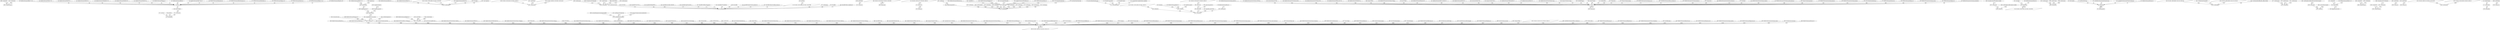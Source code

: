 digraph G {
  3089 [ label="3089: /usr/bin/dash" shape="box" ];
  3092 [ label="3092: /usr/bin/run-parts" shape="box" ];
  117 [ label="117: /usr/bin/curl" shape="box" ];
  149 [ label="149: /var/www/html/t" shape="ellipse" ];
  1895 [ label="1895: /lib/x86_64-linux-gnu/libaudit.so.1" shape="ellipse" ];
  3296 [ label="3296: /usr/sbin/sshd" shape="box" ];
  1896 [ label="1896: /lib/x86_64-linux-gnu/libpam.so.0" shape="ellipse" ];
  3224 [ label="3224: /lib/x86_64-linux-gnu/libssl.so.3" shape="ellipse" ];
  3239 [ label="3239: /usr/bin/wget" shape="box" ];
  1924 [ label="1924: /etc/nsswitch.conf" shape="ellipse" ];
  3401 [ label="3401: /usr/bin/scp" shape="box" ];
  1956 [ label="1956: /etc/pam.d/common-password" shape="ellipse" ];
  1890 [ label="1890: 192.168.1.131/32:41252->192.168.1.128/32:22" shape="parallelogram" ];
  1891 [ label="1891: /usr/sbin/sshd" shape="box" ];
  3339 [ label="3339: /usr/bin/uname" shape="box" ];
  3333 [ label="3333: /usr/bin/dash" shape="box" ];
  328 [ label="328: /usr/bin/locale-check" shape="box" ];
  323 [ label="323: /usr/bin/bash" shape="box" ];
  349 [ label="349: /root/.bashrc" shape="ellipse" ];
  3108 [ label="3108: /usr/bin/dash" shape="box" ];
  3110 [ label="3110: /usr/bin/cat" shape="box" ];
  3398 [ label="3398: 192.168.1.128/32:22->192.168.1.131/32:51174" shape="parallelogram" ];
  389 [ label="389: 192.168.1.131/32:34156->192.168.1.123/32:9001" shape="parallelogram" ];
  388 [ label="388: /usr/bin/wget" shape="box" ];
  513 [ label="513: 192.168.1.131/32:51174->192.168.1.128/32:22" shape="parallelogram" ];
  512 [ label="512: /usr/bin/ssh" shape="box" ];
  1964 [ label="1964: /lib/x86_64-linux-gnu/libnss_systemd.so.2" shape="ellipse" ];
  2779 [ label="2779: /usr/share/locale/locale.alias" shape="ellipse" ];
  3250 [ label="3250: /usr/bin/gpg" shape="box" ];
  3161 [ label="3161: /usr/bin/bash" shape="box" ];
  2898 [ label="2898: /lib/x86_64-linux-gnu/libtinfo.so.6" shape="ellipse" ];
  3400 [ label="3400: /usr/bin/bash" shape="box" ];
  1979 [ label="1979: /etc/security/capability.conf" shape="ellipse" ];
  3200 [ label="3200: /usr/bin/ping" shape="box" ];
  213 [ label="213: /proc/sys/kernel/ngroups_max" shape="ellipse" ];
  212 [ label="212: /usr/local/bin/bash" shape="box" ];
  346 [ label="346: /etc/profile.d/vte-2.91.sh" shape="ellipse" ];
  129 [ label="129: /lib/x86_64-linux-gnu/liblber-2.5.so.0" shape="ellipse" ];
  385 [ label="385: /usr/bin/mawk" shape="box" ];
  382 [ label="382: /usr/bin/bash" shape="box" ];
  261 [ label="261: /lib/x86_64-linux-gnu/security/pam_permit.so" shape="ellipse" ];
  289 [ label="289: /usr/bin/su" shape="box" ];
  332 [ label="332: /etc/profile.d/debuginfod.sh" shape="ellipse" ];
  144 [ label="144: /lib/x86_64-linux-gnu/libtasn1.so.6" shape="ellipse" ];
  275 [ label="275: /lib/x86_64-linux-gnu/security/pam_systemd.so" shape="ellipse" ];
  130 [ label="130: /lib/x86_64-linux-gnu/libzstd.so.1" shape="ellipse" ];
  1949 [ label="1949: /lib/x86_64-linux-gnu/security/pam_umask.so" shape="ellipse" ];
  3288 [ label="3288: /usr/bin/realpath" shape="box" ];
  2495 [ label="2495: /etc/update-motd.d/90-updates-available" shape="ellipse" ];
  3347 [ label="3347: /usr/bin/dash" shape="box" ];
  2466 [ label="2466: /etc/update-motd.d/00-header" shape="ellipse" ];
  283 [ label="283: /etc/security/pam_env.conf" shape="ellipse" ];
  3225 [ label="3225: /lib/x86_64-linux-gnu/libpsl.so.5" shape="ellipse" ];
  1910 [ label="1910: /lib/x86_64-linux-gnu/liblz4.so.1" shape="ellipse" ];
  202 [ label="202: /usr/bin/ls" shape="box" ];
  195 [ label="195: /usr/bin/bash" shape="box" ];
  1897 [ label="1897: /lib/x86_64-linux-gnu/libsystemd.so.0" shape="ellipse" ];
  1950 [ label="1950: /lib/x86_64-linux-gnu/security/pam_systemd.so" shape="ellipse" ];
  294 [ label="294: /lib/x86_64-linux-gnu/security/pam_mail.so" shape="ellipse" ];
  3280 [ label="3280: /tmp/john/john.conf" shape="ellipse" ];
  3290 [ label="3290: /tmp/john/john" shape="box" ];
  2060 [ label="2060: /sys/module/apparmor/parameters/enabled" shape="ellipse" ];
  2150 [ label="2150: /usr/lib/systemd/systemd" shape="box" ];
  1923 [ label="1923: /etc/gai.conf" shape="ellipse" ];
  1898 [ label="1898: /lib/x86_64-linux-gnu/libcrypto.so.3" shape="ellipse" ];
  3165 [ label="3165: /usr/bin/ping" shape="box" ];
  361 [ label="361: /etc/wgetrc" shape="ellipse" ];
  359 [ label="359: /usr/bin/wget" shape="box" ];
  1940 [ label="1940: /lib/x86_64-linux-gnu/security/pam_permit.so" shape="ellipse" ];
  345 [ label="345: /etc/profile.d/im-config_wayland.sh" shape="ellipse" ];
  3254 [ label="3254: /lib/x86_64-linux-gnu/libassuan.so.0" shape="ellipse" ];
  1968 [ label="1968: /etc/localtime" shape="ellipse" ];
  254 [ label="254: /lib/x86_64-linux-gnu/security/pam_env.so" shape="ellipse" ];
  2155 [ label="2155: /usr/lib/pam.d/systemd-user" shape="ellipse" ];
  1941 [ label="1941: /lib/x86_64-linux-gnu/security/pam_cap.so" shape="ellipse" ];
  276 [ label="276: /lib/x86_64-linux-gnu/libpam_misc.so.0" shape="ellipse" ];
  1911 [ label="1911: /lib/x86_64-linux-gnu/libcap.so.2" shape="ellipse" ];
  1981 [ label="1981: /proc/self/loginuid" shape="ellipse" ];
  1908 [ label="1908: /lib/x86_64-linux-gnu/liblzma.so.5" shape="ellipse" ];
  2917 [ label="2917: /usr/bin/bash" shape="box" ];
  404 [ label="404: /usr/bin/ssh" shape="box" ];
  3337 [ label="3337: /usr/bin/uname" shape="box" ];
  1917 [ label="1917: /lib/x86_64-linux-gnu/libresolv.so.2" shape="ellipse" ];
  207 [ label="207: /usr/bin/bash" shape="box" ];
  329 [ label="329: /etc/profile.d/apps-bin-path.sh" shape="ellipse" ];
  3100 [ label="3100: /usr/bin/uname" shape="box" ];
  3094 [ label="3094: /usr/bin/dash" shape="box" ];
  2479 [ label="2479: /run/motd.dynamic.new" shape="ellipse" ];
  98 [ label="98: /usr/bin/perl" shape="box" ];
  95 [ label="95: /usr/sbin/apache2" shape="box" ];
  1929 [ label="1929: /etc/ssh/ssh_host_ecdsa_key.pub" shape="ellipse" ];
  250 [ label="250: /etc/group" shape="ellipse" ];
  518 [ label="518: /usr/bin/tar" shape="box" ];
  3102 [ label="3102: /usr/bin/dash" shape="box" ];
  331 [ label="331: /etc/profile.d/cedilla-portuguese.sh" shape="ellipse" ];
  238 [ label="238: /lib/x86_64-linux-gnu/libaudit.so.1" shape="ellipse" ];
  268 [ label="268: /etc/pam.d/other" shape="ellipse" ];
  292 [ label="292: /lib/x86_64-linux-gnu/security/pam_rootok.so" shape="ellipse" ];
  1935 [ label="1935: /etc/pam.d/sshd" shape="ellipse" ];
  3230 [ label="3230: 192.168.1.128/32:48216->162.125.3.18/32:443" shape="parallelogram" ];
  3222 [ label="3222: /usr/bin/wget" shape="box" ];
  2859 [ label="2859: /etc/default/locale" shape="ellipse" ];
  1889 [ label="1889: /usr/sbin/sshd" shape="box" ];
  3240 [ label="3240: 192.168.1.128/32:43026->192.168.1.123/32:9001" shape="parallelogram" ];
  281 [ label="281: /proc/1/limits" shape="ellipse" ];
  240 [ label="240: /lib/x86_64-linux-gnu/libcap-ng.so.0" shape="ellipse" ];
  1983 [ label="1983: /proc/sys/kernel/random/boot_id" shape="ellipse" ];
  2919 [ label="2919: /root/.bashrc" shape="ellipse" ];
  2477 [ label="2477: /usr/bin/uname" shape="box" ];
  2467 [ label="2467: /usr/bin/dash" shape="box" ];
  251 [ label="251: /lib/x86_64-linux-gnu/libnss_systemd.so.2" shape="ellipse" ];
  1933 [ label="1933: /etc/hosts.deny" shape="ellipse" ];
  1955 [ label="1955: /lib/x86_64-linux-gnu/security/pam_env.so" shape="ellipse" ];
  3291 [ label="3291: /tmp/john/password_crack.txt" shape="ellipse" ];
  3241 [ label="3241: /tmp/libfoo.so" shape="ellipse" ];
  1902 [ label="1902: /lib/x86_64-linux-gnu/libgssapi_krb5.so.2" shape="ellipse" ];
  1918 [ label="1918: /lib/x86_64-linux-gnu/libtirpc.so.3" shape="ellipse" ];
  1942 [ label="1942: /lib/x86_64-linux-gnu/security/pam_nologin.so" shape="ellipse" ];
  1947 [ label="1947: /lib/x86_64-linux-gnu/security/pam_keyinit.so" shape="ellipse" ];
  362 [ label="362: 192.168.1.131/32:37562->192.168.1.123/32:9001" shape="parallelogram" ];
  1980 [ label="1980: /proc/self/uid_map" shape="ellipse" ];
  2851 [ label="2851: /usr/lib/update-notifier/update-motd-reboot-required" shape="ellipse" ];
  3395 [ label="3395: /usr/bin/dash" shape="box" ];
  2856 [ label="2856: /var/run/reboot-required" shape="ellipse" ];
  3397 [ label="3397: /usr/bin/cat" shape="box" ];
  524 [ label="524: /usr/bin/bzip2" shape="box" ];
  526 [ label="526: /tmp/passwords.tar.bz2" shape="ellipse" ];
  263 [ label="263: /lib/x86_64-linux-gnu/libcap.so.2" shape="ellipse" ];
  3096 [ label="3096: /usr/bin/uname" shape="box" ];
  282 [ label="282: /etc/security/limits.conf" shape="ellipse" ];
  123 [ label="123: /lib/x86_64-linux-gnu/libssh.so.4" shape="ellipse" ];
  3208 [ label="3208: /usr/bin/ping" shape="box" ];
  255 [ label="255: /etc/pam.d/common-auth" shape="ellipse" ];
  2924 [ label="2924: /tmp/crack_passwd.sh" shape="ellipse" ];
  325 [ label="325: /etc/profile.d/01-locale-fix.sh" shape="ellipse" ];
  1962 [ label="1962: /proc/sys/kernel/ngroups_max" shape="ellipse" ];
  271 [ label="271: /lib/x86_64-linux-gnu/libpwquality.so.1" shape="ellipse" ];
  1951 [ label="1951: /lib/x86_64-linux-gnu/libpam_misc.so.0" shape="ellipse" ];
  120 [ label="120: /lib/x86_64-linux-gnu/libnghttp2.so.14" shape="ellipse" ];
  1943 [ label="1943: /etc/pam.d/common-account" shape="ellipse" ];
  1927 [ label="1927: /etc/ssh/ssh_host_rsa_key.pub" shape="ellipse" ];
  3223 [ label="3223: /lib/x86_64-linux-gnu/libuuid.so.1" shape="ellipse" ];
  135 [ label="135: /lib/x86_64-linux-gnu/libnettle.so.8" shape="ellipse" ];
  1938 [ label="1938: /lib/x86_64-linux-gnu/security/pam_sss.so" shape="ellipse" ];
  3098 [ label="3098: /usr/bin/uname" shape="box" ];
  360 [ label="360: /lib/x86_64-linux-gnu/libuuid.so.1" shape="ellipse" ];
  141 [ label="141: /lib/x86_64-linux-gnu/libsasl2.so.2" shape="ellipse" ];
  1954 [ label="1954: /lib/x86_64-linux-gnu/security/pam_limits.so" shape="ellipse" ];
  2861 [ label="2861: 192.168.1.128/32:22->192.168.1.131/32:41252" shape="parallelogram" ];
  257 [ label="257: /lib/x86_64-linux-gnu/libnsl.so.2" shape="ellipse" ];
  2468 [ label="2468: /etc/lsb-release" shape="ellipse" ];
  3252 [ label="3252: /lib/x86_64-linux-gnu/libsqlite3.so.0" shape="ellipse" ];
  3283 [ label="3283: /tmp/john/unshadow" shape="box" ];
  3284 [ label="3284: /tmp/john/mypasswd" shape="ellipse" ];
  3251 [ label="3251: /lib/x86_64-linux-gnu/libbz2.so.1.0" shape="ellipse" ];
  3262 [ label="3262: /usr/bin/unzip" shape="box" ];
  1909 [ label="1909: /lib/x86_64-linux-gnu/libzstd.so.1" shape="ellipse" ];
  1926 [ label="1926: /etc/ssh/ssh_host_rsa_key" shape="ellipse" ];
  262 [ label="262: /lib/x86_64-linux-gnu/security/pam_cap.so" shape="ellipse" ];
  1915 [ label="1915: /lib/x86_64-linux-gnu/libkrb5support.so.0" shape="ellipse" ];
  2503 [ label="2503: /var/lib/update-notifier/updates-available" shape="ellipse" ];
  3349 [ label="3349: /usr/bin/cat" shape="box" ];
  519 [ label="519: /lib/x86_64-linux-gnu/libacl.so.1" shape="ellipse" ];
  2438 [ label="2438: /etc/environment" shape="ellipse" ];
  1903 [ label="1903: /lib/x86_64-linux-gnu/libkrb5.so.3" shape="ellipse" ];
  264 [ label="264: /etc/pam.d/common-account" shape="ellipse" ];
  2483 [ label="2483: /usr/bin/dash" shape="box" ];
  2464 [ label="2464: /usr/bin/run-parts" shape="box" ];
  1945 [ label="1945: /lib/x86_64-linux-gnu/security/pam_selinux.so" shape="ellipse" ];
  1963 [ label="1963: /etc/group" shape="ellipse" ];
  1936 [ label="1936: /etc/pam.d/common-auth" shape="ellipse" ];
  1958 [ label="1958: /lib/x86_64-linux-gnu/libpwquality.so.1" shape="ellipse" ];
  122 [ label="122: /lib/x86_64-linux-gnu/librtmp.so.1" shape="ellipse" ];
  147 [ label="147: /lib/x86_64-linux-gnu/libffi.so.8" shape="ellipse" ];
  3341 [ label="3341: /usr/bin/dash" shape="box" ];
  3331 [ label="3331: /usr/bin/run-parts" shape="box" ];
  102 [ label="102: /dev/urandom" shape="ellipse" ];
  348 [ label="348: /root/.profile" shape="ellipse" ];
  3185 [ label="3185: /usr/bin/ping" shape="box" ];
  2852 [ label="2852: /usr/bin/dash" shape="box" ];
  2855 [ label="2855: /usr/bin/cat" shape="box" ];
  285 [ label="285: /etc/default/locale" shape="ellipse" ];
  396 [ label="396: /usr/bin/ssh" shape="box" ];
  393 [ label="393: /usr/bin/scp" shape="box" ];
  284 [ label="284: /etc/environment" shape="ellipse" ];
  344 [ label="344: /etc/profile.d/gnome-session_gnomerc.sh" shape="ellipse" ];
  3192 [ label="3192: /usr/bin/ping" shape="box" ];
  3231 [ label="3231: /usr/lib/ssl/certs/3513523f.0" shape="ellipse" ];
  1939 [ label="1939: /lib/x86_64-linux-gnu/security/pam_deny.so" shape="ellipse" ];
  277 [ label="277: /etc/login.defs" shape="ellipse" ];
  1904 [ label="1904: /lib/x86_64-linux-gnu/libcom_err.so.2" shape="ellipse" ];
  1946 [ label="1946: /lib/x86_64-linux-gnu/security/pam_loginuid.so" shape="ellipse" ];
  143 [ label="143: /lib/x86_64-linux-gnu/libp11-kit.so.0" shape="ellipse" ];
  1937 [ label="1937: /lib/x86_64-linux-gnu/security/pam_unix.so" shape="ellipse" ];
  510 [ label="510: /usr/bin/scp" shape="box" ];
  1960 [ label="1960: /lib/x86_64-linux-gnu/security/pam_gnome_keyring.so" shape="ellipse" ];
  347 [ label="347: /etc/profile.d/xdg_dirs_desktop_session.sh" shape="ellipse" ];
  2158 [ label="2158: /etc/security/limits.conf" shape="ellipse" ];
  196 [ label="196: /dev/pts/5" shape="ellipse" ];
  1944 [ label="1944: /lib/x86_64-linux-gnu/security/pam_localuser.so" shape="ellipse" ];
  97 [ label="97: /usr/lib/cgi-bin/env.cgi" shape="ellipse" ];
  291 [ label="291: /etc/pam.d/su" shape="ellipse" ];
  3259 [ label="3259: /tmp/john.zip" shape="ellipse" ];
  2475 [ label="2475: /usr/bin/uname" shape="box" ];
  3156 [ label="3156: /usr/bin/dash" shape="box" ];
  3158 [ label="3158: /usr/bin/cat" shape="box" ];
  1959 [ label="1959: /lib/x86_64-linux-gnu/libcrack.so.2" shape="ellipse" ];
  3255 [ label="3255: /root/.gnupg/pubring.kbx" shape="ellipse" ];
  274 [ label="274: /etc/pam.d/common-session" shape="ellipse" ];
  355 [ label="355: /usr/bin/ls" shape="box" ];
  210 [ label="210: 192.168.1.131/32:35098->192.168.1.123/32:9999" shape="parallelogram" ];
  3236 [ label="3236: 192.168.1.128/32:42050->162.125.3.15/32:443" shape="parallelogram" ];
  3232 [ label="3232: /usr/share/publicsuffix/public_suffix_list.dafsa" shape="ellipse" ];
  2455 [ label="2455: /usr/bin/dash" shape="box" ];
  3335 [ label="3335: /usr/bin/uname" shape="box" ];
  2157 [ label="2157: /proc/1/limits" shape="ellipse" ];
  3253 [ label="3253: /lib/x86_64-linux-gnu/libreadline.so.8" shape="ellipse" ];
  1906 [ label="1906: /lib/x86_64-linux-gnu/libnsl.so.2" shape="ellipse" ];
  1948 [ label="1948: /etc/pam.d/common-session" shape="ellipse" ];
  134 [ label="134: /lib/x86_64-linux-gnu/libhogweed.so.6" shape="ellipse" ];
  3159 [ label="3159: 192.168.1.128/32:22->192.168.1.131/32:41260" shape="parallelogram" ];
  2933 [ label="2933: /usr/sbin/sshd" shape="box" ];
  2921 [ label="2921: /usr/bin/scp" shape="box" ];
  3226 [ label="3226: /etc/wgetrc" shape="ellipse" ];
  2918 [ label="2918: /etc/bash.bashrc" shape="ellipse" ];
  215 [ label="215: /home/fs0/.bash_history" shape="ellipse" ];
  259 [ label="259: /lib/x86_64-linux-gnu/security/pam_sss.so" shape="ellipse" ];
  1965 [ label="1965: /root/.ssh/authorized_keys" shape="ellipse" ];
  142 [ label="142: /lib/x86_64-linux-gnu/libbrotlicommon.so.1" shape="ellipse" ];
  131 [ label="131: /lib/x86_64-linux-gnu/libbrotlidec.so.1" shape="ellipse" ];
  136 [ label="136: /lib/x86_64-linux-gnu/libgmp.so.10" shape="ellipse" ];
  308 [ label="308: /usr/lib/x86_64-linux-gnu/libnss_systemd.so.2" shape="ellipse" ];
  293 [ label="293: /lib/x86_64-linux-gnu/security/pam_keyinit.so" shape="ellipse" ];
  290 [ label="290: /etc/pam.d/su-l" shape="ellipse" ];
  401 [ label="401: 192.168.1.131/32:41252->192.168.1.128/32:22" shape="parallelogram" ];
  2857 [ label="2857: /run/motd.dynamic" shape="ellipse" ];
  265 [ label="265: /lib/x86_64-linux-gnu/security/pam_localuser.so" shape="ellipse" ];
  405 [ label="405: 192.168.1.131/32:41260->192.168.1.128/32:22" shape="parallelogram" ];
  1914 [ label="1914: /lib/x86_64-linux-gnu/libk5crypto.so.3" shape="ellipse" ];
  1922 [ label="1922: /usr/lib/ssl/openssl.cnf" shape="ellipse" ];
  1930 [ label="1930: /etc/ssh/ssh_host_ed25519_key" shape="ellipse" ];
  115 [ label="115: /etc/bash.bashrc" shape="ellipse" ];
  111 [ label="111: /usr/bin/bash" shape="box" ];
  390 [ label="390: /root/crack_passwd.sh" shape="ellipse" ];
  3176 [ label="3176: /usr/bin/ping" shape="box" ];
  363 [ label="363: /root/gather_password.sh" shape="ellipse" ];
  214 [ label="214: /home/fs0/.bashrc" shape="ellipse" ];
  278 [ label="278: /etc/shadow" shape="ellipse" ];
  118 [ label="118: /lib/x86_64-linux-gnu/libcurl.so.4" shape="ellipse" ];
  231 [ label="231: /usr/share/bash-completion/bash_completion" shape="ellipse" ];
  286 [ label="286: /usr/bin/sudo" shape="box" ];
  1931 [ label="1931: /etc/ssh/ssh_host_ed25519_key.pub" shape="ellipse" ];
  352 [ label="352: /usr/bin/mesg" shape="box" ];
  267 [ label="267: /lib/x86_64-linux-gnu/security/pam_umask.so" shape="ellipse" ];
  1901 [ label="1901: /lib/x86_64-linux-gnu/libselinux.so.1" shape="ellipse" ];
  3227 [ label="3227: /root/.wget-hsts" shape="ellipse" ];
  2858 [ label="2858: /etc/security/pam_env.conf" shape="ellipse" ];
  1961 [ label="1961: /etc/pam.d/other" shape="ellipse" ];
  2581 [ label="2581: /lib/x86_64-linux-gnu/libm.so.6" shape="ellipse" ];
  273 [ label="273: /lib/x86_64-linux-gnu/security/pam_gnome_keyring.so" shape="ellipse" ];
  3258 [ label="3258: /root/.gnupg/pubring.kbx.lock" shape="ellipse" ];
  324 [ label="324: /etc/profile" shape="ellipse" ];
  521 [ label="521: /usr/bin/dash" shape="box" ];
  128 [ label="128: /lib/x86_64-linux-gnu/libldap-2.5.so.0" shape="ellipse" ];
  269 [ label="269: /etc/pam.d/common-password" shape="ellipse" ];
  3295 [ label="3295: 192.168.1.131/32:51174->192.168.1.128/32:22" shape="parallelogram" ];
  2482 [ label="2482: /etc/update-motd.d/10-help-text" shape="ellipse" ];
  99 [ label="99: /lib/x86_64-linux-gnu/libm.so.6" shape="ellipse" ];
  253 [ label="253: /lib/x86_64-linux-gnu/security/pam_limits.so" shape="ellipse" ];
  1984 [ label="1984: /usr/lib/x86_64-linux-gnu/libnss_systemd.so.2" shape="ellipse" ];
  1932 [ label="1932: /etc/hosts.allow" shape="ellipse" ];
  2156 [ label="2156: /etc/pam.d/common-session-noninteractive" shape="ellipse" ];
  260 [ label="260: /lib/x86_64-linux-gnu/security/pam_deny.so" shape="ellipse" ];
  295 [ label="295: /proc/sys/kernel/random/boot_id" shape="ellipse" ];
  525 [ label="525: /lib/x86_64-linux-gnu/libbz2.so.1.0" shape="ellipse" ];
  2496 [ label="2496: /usr/bin/dash" shape="box" ];
  2502 [ label="2502: /usr/bin/cat" shape="box" ];
  1907 [ label="1907: /lib/x86_64-linux-gnu/libcap-ng.so.0" shape="ellipse" ];
  1916 [ label="1916: /lib/x86_64-linux-gnu/libkeyutils.so.1" shape="ellipse" ];
  272 [ label="272: /lib/x86_64-linux-gnu/libcrack.so.2" shape="ellipse" ];
  133 [ label="133: /lib/x86_64-linux-gnu/libgnutls.so.30" shape="ellipse" ];
  1957 [ label="1957: /lib/x86_64-linux-gnu/security/pam_pwquality.so" shape="ellipse" ];
  1920 [ label="1920: /proc/filesystems" shape="ellipse" ];
  515 [ label="515: /tmp/Host2.passwd" shape="ellipse" ];
  258 [ label="258: /lib/x86_64-linux-gnu/libtirpc.so.3" shape="ellipse" ];
  256 [ label="256: /lib/x86_64-linux-gnu/security/pam_unix.so" shape="ellipse" ];
  244 [ label="244: /lib/x86_64-linux-gnu/libpam.so.0" shape="ellipse" ];
  1913 [ label="1913: /lib/x86_64-linux-gnu/libpcre2-8.so.0" shape="ellipse" ];
  2932 [ label="2932: 192.168.1.131/32:41260->192.168.1.128/32:22" shape="parallelogram" ];
  104 [ label="104: /usr/lib/x86_64-linux-gnu/perl-base/strict.pm" shape="ellipse" ];
  105 [ label="105: /usr/lib/x86_64-linux-gnu/perl-base/warnings.pm" shape="ellipse" ];
  3286 [ label="3286: /tmp/john/john" shape="box" ];
  1912 [ label="1912: /lib/x86_64-linux-gnu/libgcrypt.so.20" shape="ellipse" ];
  108 [ label="108: /usr/bin/dash" shape="box" ];
  1952 [ label="1952: /lib/x86_64-linux-gnu/security/pam_motd.so" shape="ellipse" ];
  330 [ label="330: /etc/profile.d/bash_completion.sh" shape="ellipse" ];
  101 [ label="101: /lib/x86_64-linux-gnu/libcrypt.so.1" shape="ellipse" ];
  1919 [ label="1919: /lib/x86_64-linux-gnu/libgpg-error.so.0" shape="ellipse" ];
  1953 [ label="1953: /lib/x86_64-linux-gnu/security/pam_mail.so" shape="ellipse" ];
  3328 [ label="3328: /usr/bin/dash" shape="box" ];
  270 [ label="270: /lib/x86_64-linux-gnu/security/pam_pwquality.so" shape="ellipse" ];
  3214 [ label="3214: /usr/bin/ping" shape="box" ];
  1928 [ label="1928: /etc/ssh/ssh_host_ecdsa_key" shape="ellipse" ];
  2471 [ label="2471: /usr/bin/uname" shape="box" ];
  1894 [ label="1894: /lib/x86_64-linux-gnu/libwrap.so.0" shape="ellipse" ];
  3089 -> 3092 [ label="69810" ];
  117 -> 149 [ label="974" ];
  1895 -> 3296 [ label="93676" ];
  1896 -> 3296 [ label="93677" ];
  3224 -> 3239 [ label="77081" ];
  1924 -> 3401 [ label="99997" ];
  1956 -> 3296 [ label="96235" ];
  1890 -> 1891 [ label="57247" ];
  3339 -> 3333 [ label="97506" ];
  328 -> 323 [ label="2772" ];
  349 -> 323 [ label="2801" ];
  3108 -> 3110 [ label="69977" ];
  3398 -> 3296 [ label="98531" ];
  389 -> 388 [ label="5139" ];
  513 -> 512 [ label="14928" ];
  1964 -> 3296 [ label="96456" ];
  2779 -> 3250 [ label="87590" ];
  3250 -> 3161 [ label="87569" ];
  2898 -> 3400 [ label="99983" ];
  1979 -> 3296 [ label="97052" ];
  3200 -> 3161 [ label="75648" ];
  213 -> 212 [ label="2047" ];
  346 -> 323 [ label="2798" ];
  129 -> 117 [ label="630" ];
  385 -> 382 [ label="5109" ];
  261 -> 289 [ label="2616" ];
  332 -> 323 [ label="2777" ];
  144 -> 117 [ label="645" ];
  275 -> 289 [ label="2653" ];
  130 -> 117 [ label="631" ];
  1949 -> 3296 [ label="96217" ];
  3288 -> 3161 [ label="93217" ];
  2495 -> 3347 [ label="97613" ];
  2466 -> 3333 [ label="97425" ];
  283 -> 289 [ label="2684" ];
  3225 -> 3239 [ label="77084" ];
  1910 -> 3296 [ label="93701" ];
  202 -> 195 [ label="1887" ];
  1897 -> 3296 [ label="93678" ];
  1950 -> 3296 [ label="96218" ];
  294 -> 289 [ label="2645" ];
  3280 -> 3290 [ label="93224" ];
  2060 -> 2150 [ label="58142" ];
  1923 -> 3296 [ label="93864" ];
  1898 -> 3401 [ label="99990" ];
  3165 -> 3161 [ label="72396" ];
  361 -> 359 [ label="3170" ];
  1940 -> 3296 [ label="96196" ];
  345 -> 323 [ label="2797" ];
  3254 -> 3250 [ label="87575" ];
  388 -> 389 [ label="5137" ];
  1968 -> 3296 [ label="96981" ];
  254 -> 289 [ label="2644" ];
  2155 -> 2150 [ label="58159" ];
  1941 -> 3296 [ label="96202" ];
  276 -> 289 [ label="2587" ];
  1911 -> 3296 [ label="93702" ];
  1981 -> 3296 [ label="97063" ];
  1908 -> 3296 [ label="93699" ];
  2917 -> 1891 [ label="66416" ];
  404 -> 382 [ label="5358" ];
  3337 -> 3333 [ label="97464" ];
  2150 -> 1981 [ label="58330" ];
  1917 -> 3296 [ label="93737" ];
  207 -> 195 [ label="2033" ];
  329 -> 323 [ label="2774" ];
  3100 -> 3094 [ label="69864" ];
  2479 -> 3296 [ label="98491" ];
  98 -> 95 [ label="589" ];
  1929 -> 3296 [ label="93956" ];
  250 -> 518 [ label="15026" ];
  3102 -> 3092 [ label="69898" ];
  331 -> 323 [ label="2776" ];
  238 -> 289 [ label="2589" ];
  268 -> 289 [ label="2657" ];
  292 -> 289 [ label="2597" ];
  1935 -> 3296 [ label="96174" ];
  3230 -> 3222 [ label="76066" ];
  2859 -> 3296 [ label="98516" ];
  518 -> 382 [ label="15008" ];
  1889 -> 3296 [ label="93656" ];
  3240 -> 3239 [ label="77101" ];
  281 -> 289 [ label="2694" ];
  240 -> 289 [ label="2590" ];
  1983 -> 3296 [ label="97099" ];
  2919 -> 3400 [ label="99986" ];
  2477 -> 2467 [ label="62265" ];
  251 -> 289 [ label="2682" ];
  1933 -> 3296 [ label="93974" ];
  1955 -> 3296 [ label="96227" ];
  3291 -> 3401 [ label="100002" ];
  3241 -> 3250 [ label="87589" ];
  1902 -> 3296 [ label="93693" ];
  1918 -> 3296 [ label="93738" ];
  1942 -> 3296 [ label="96209" ];
  1947 -> 3296 [ label="96215" ];
  3400 -> 3296 [ label="99982" ];
  362 -> 359 [ label="3182" ];
  1980 -> 3296 [ label="97060" ];
  2851 -> 3395 [ label="98460" ];
  2856 -> 3397 [ label="98465" ];
  524 -> 526 [ label="15035" ];
  263 -> 289 [ label="2618" ];
  3096 -> 3094 [ label="69844" ];
  282 -> 289 [ label="2697" ];
  123 -> 117 [ label="624" ];
  3208 -> 3161 [ label="75685" ];
  255 -> 289 [ label="2602" ];
  2924 -> 3161 [ label="75983" ];
  325 -> 323 [ label="2769" ];
  1962 -> 3296 [ label="96445" ];
  271 -> 289 [ label="2664" ];
  1951 -> 3296 [ label="96219" ];
  120 -> 117 [ label="621" ];
  1943 -> 3296 [ label="96210" ];
  1927 -> 3296 [ label="93922" ];
  3223 -> 3239 [ label="77079" ];
  135 -> 117 [ label="636" ];
  1938 -> 3296 [ label="96194" ];
  3098 -> 3094 [ label="69856" ];
  360 -> 359 [ label="3162" ];
  141 -> 117 [ label="642" ];
  1954 -> 3296 [ label="96223" ];
  2861 -> 1891 [ label="65508" ];
  257 -> 289 [ label="2605" ];
  2468 -> 3333 [ label="97426" ];
  3252 -> 3250 [ label="87572" ];
  3283 -> 3284 [ label="93194" ];
  3296 -> 3398 [ label="98529" ];
  3251 -> 3262 [ label="91064" ];
  1909 -> 3296 [ label="93700" ];
  1926 -> 3296 [ label="93876" ];
  262 -> 289 [ label="2617" ];
  1915 -> 3296 [ label="93726" ];
  2503 -> 3349 [ label="97628" ];
  519 -> 518 [ label="15009" ];
  2438 -> 3296 [ label="98512" ];
  1903 -> 3296 [ label="93694" ];
  264 -> 289 [ label="2620" ];
  2483 -> 2464 [ label="62286" ];
  1945 -> 3296 [ label="96213" ];
  1963 -> 3296 [ label="96448" ];
  1936 -> 3296 [ label="96177" ];
  1958 -> 3296 [ label="96249" ];
  122 -> 117 [ label="623" ];
  147 -> 117 [ label="648" ];
  3341 -> 3331 [ label="97522" ];
  102 -> 98 [ label="593" ];
  348 -> 323 [ label="2800" ];
  3185 -> 3161 [ label="73549" ];
  2852 -> 2855 [ label="65442" ];
  285 -> 289 [ label="2690" ];
  396 -> 393 [ label="5223" ];
  284 -> 289 [ label="2686" ];
  344 -> 323 [ label="2796" ];
  3192 -> 3161 [ label="75599" ];
  3231 -> 3222 [ label="76072" ];
  1939 -> 3296 [ label="96195" ];
  277 -> 289 [ label="2671" ];
  1904 -> 3296 [ label="93695" ];
  1946 -> 3296 [ label="96214" ];
  143 -> 117 [ label="644" ];
  95 -> 98 [ label="588" ];
  1937 -> 3296 [ label="96182" ];
  512 -> 510 [ label="14888" ];
  1960 -> 3296 [ label="96258" ];
  347 -> 323 [ label="2799" ];
  2158 -> 3296 [ label="98508" ];
  3347 -> 3349 [ label="97617" ];
  196 -> 195 [ label="1840" ];
  1944 -> 3296 [ label="96211" ];
  97 -> 98 [ label="594" ];
  291 -> 289 [ label="2596" ];
  3401 -> 3296 [ label="99989" ];
  3259 -> 3262 [ label="91069" ];
  3284 -> 3290 [ label="93234" ];
  2475 -> 2467 [ label="62232" ];
  359 -> 362 [ label="3180" ];
  3156 -> 3158 [ label="70609" ];
  1959 -> 3296 [ label="96255" ];
  3255 -> 3250 [ label="87580" ];
  274 -> 289 [ label="2622" ];
  355 -> 210 [ label="2852" ];
  3236 -> 3222 [ label="76136" ];
  3232 -> 3222 [ label="76083" ];
  2455 -> 2464 [ label="62055" ];
  3335 -> 3333 [ label="97430" ];
  2157 -> 3296 [ label="98505" ];
  3253 -> 3250 [ label="87574" ];
  1906 -> 3296 [ label="93697" ];
  1948 -> 3296 [ label="96216" ];
  134 -> 117 [ label="635" ];
  3159 -> 2933 [ label="93239" ];
  2921 -> 2924 [ label="66443" ];
  3226 -> 3239 [ label="77087" ];
  2918 -> 3400 [ label="99985" ];
  215 -> 212 [ label="2050" ];
  259 -> 289 [ label="2614" ];
  1965 -> 3296 [ label="96472" ];
  142 -> 117 [ label="643" ];
  131 -> 117 [ label="632" ];
  136 -> 117 [ label="637" ];
  308 -> 289 [ label="2724" ];
  293 -> 289 [ label="2642" ];
  290 -> 289 [ label="2595" ];
  401 -> 396 [ label="5263" ];
  2857 -> 3296 [ label="98494" ];
  265 -> 289 [ label="2629" ];
  405 -> 404 [ label="9900" ];
  1914 -> 3296 [ label="93716" ];
  1922 -> 3401 [ label="99992" ];
  1930 -> 3296 [ label="93967" ];
  115 -> 111 [ label="614" ];
  390 -> 393 [ label="5349" ];
  3176 -> 3161 [ label="73502" ];
  363 -> 382 [ label="15005" ];
  214 -> 212 [ label="2049" ];
  393 -> 382 [ label="5210" ];
  278 -> 289 [ label="2675" ];
  118 -> 117 [ label="618" ];
  231 -> 212 [ label="2070" ];
  286 -> 289 [ label="2584" ];
  1931 -> 3296 [ label="93971" ];
  352 -> 323 [ label="2804" ];
  267 -> 289 [ label="2652" ];
  1901 -> 3296 [ label="93687" ];
  3227 -> 3239 [ label="77090" ];
  2858 -> 3296 [ label="98510" ];
  1961 -> 3296 [ label="96261" ];
  2581 -> 3250 [ label="87578" ];
  273 -> 289 [ label="2666" ];
  3258 -> 3250 [ label="87588" ];
  324 -> 323 [ label="2768" ];
  521 -> 524 [ label="15031" ];
  128 -> 117 [ label="629" ];
  269 -> 289 [ label="2662" ];
  3295 -> 3296 [ label="93977" ];
  2482 -> 3341 [ label="97524" ];
  99 -> 385 [ label="5110" ];
  253 -> 289 [ label="2646" ];
  1984 -> 3296 [ label="97104" ];
  289 -> 286 [ label="2585" ];
  1932 -> 3296 [ label="93972" ];
  2156 -> 2150 [ label="58219" ];
  260 -> 289 [ label="2615" ];
  295 -> 289 [ label="2708" ];
  525 -> 524 [ label="15033" ];
  3290 -> 3291 [ label="93236" ];
  2496 -> 2502 [ label="62651" ];
  1907 -> 3296 [ label="93698" ];
  1916 -> 3296 [ label="93733" ];
  272 -> 289 [ label="2665" ];
  133 -> 117 [ label="634" ];
  1957 -> 3296 [ label="96238" ];
  3262 -> 3280 [ label="93177" ];
  1920 -> 3296 [ label="93780" ];
  515 -> 518 [ label="15028" ];
  258 -> 289 [ label="2606" ];
  149 -> 207 [ label="2036" ];
  256 -> 289 [ label="2603" ];
  244 -> 289 [ label="2586" ];
  1913 -> 3296 [ label="93710" ];
  2932 -> 2933 [ label="66668" ];
  104 -> 98 [ label="595" ];
  105 -> 98 [ label="596" ];
  3286 -> 3161 [ label="93198" ];
  1912 -> 3296 [ label="93704" ];
  111 -> 108 [ label="608" ];
  1952 -> 3296 [ label="96221" ];
  330 -> 323 [ label="2775" ];
  101 -> 98 [ label="592" ];
  1919 -> 3296 [ label="93739" ];
  3395 -> 3397 [ label="98462" ];
  210 -> 323 [ label="2841" ];
  1953 -> 3296 [ label="96222" ];
  3328 -> 3331 [ label="97379" ];
  270 -> 289 [ label="2663" ];
  3214 -> 3161 [ label="75986" ];
  1928 -> 3296 [ label="93935" ];
  2471 -> 2467 [ label="62165" ];
  1894 -> 3296 [ label="93675" ];
}
